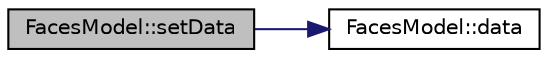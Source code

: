digraph "FacesModel::setData"
{
 // LATEX_PDF_SIZE
  edge [fontname="Helvetica",fontsize="10",labelfontname="Helvetica",labelfontsize="10"];
  node [fontname="Helvetica",fontsize="10",shape=record];
  rankdir="LR";
  Node1 [label="FacesModel::setData",height=0.2,width=0.4,color="black", fillcolor="grey75", style="filled", fontcolor="black",tooltip=" "];
  Node1 -> Node2 [color="midnightblue",fontsize="10",style="solid",fontname="Helvetica"];
  Node2 [label="FacesModel::data",height=0.2,width=0.4,color="black", fillcolor="white", style="filled",URL="$class_faces_model.html#af49854e695beb870bfcd40e8f432fe52",tooltip=" "];
}

